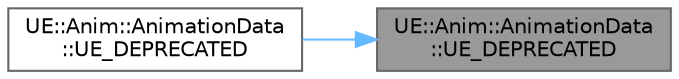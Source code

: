 digraph "UE::Anim::AnimationData::UE_DEPRECATED"
{
 // INTERACTIVE_SVG=YES
 // LATEX_PDF_SIZE
  bgcolor="transparent";
  edge [fontname=Helvetica,fontsize=10,labelfontname=Helvetica,labelfontsize=10];
  node [fontname=Helvetica,fontsize=10,shape=box,height=0.2,width=0.4];
  rankdir="RL";
  Node1 [id="Node000001",label="UE::Anim::AnimationData\l::UE_DEPRECATED",height=0.2,width=0.4,color="gray40", fillcolor="grey60", style="filled", fontcolor="black",tooltip=" "];
  Node1 -> Node2 [id="edge1_Node000001_Node000002",dir="back",color="steelblue1",style="solid",tooltip=" "];
  Node2 [id="Node000002",label="UE::Anim::AnimationData\l::UE_DEPRECATED",height=0.2,width=0.4,color="grey40", fillcolor="white", style="filled",URL="$d2/d5a/namespaceUE_1_1Anim_1_1AnimationData.html#acb7af6d20e82c79577e88826628a8c87",tooltip=" "];
}
